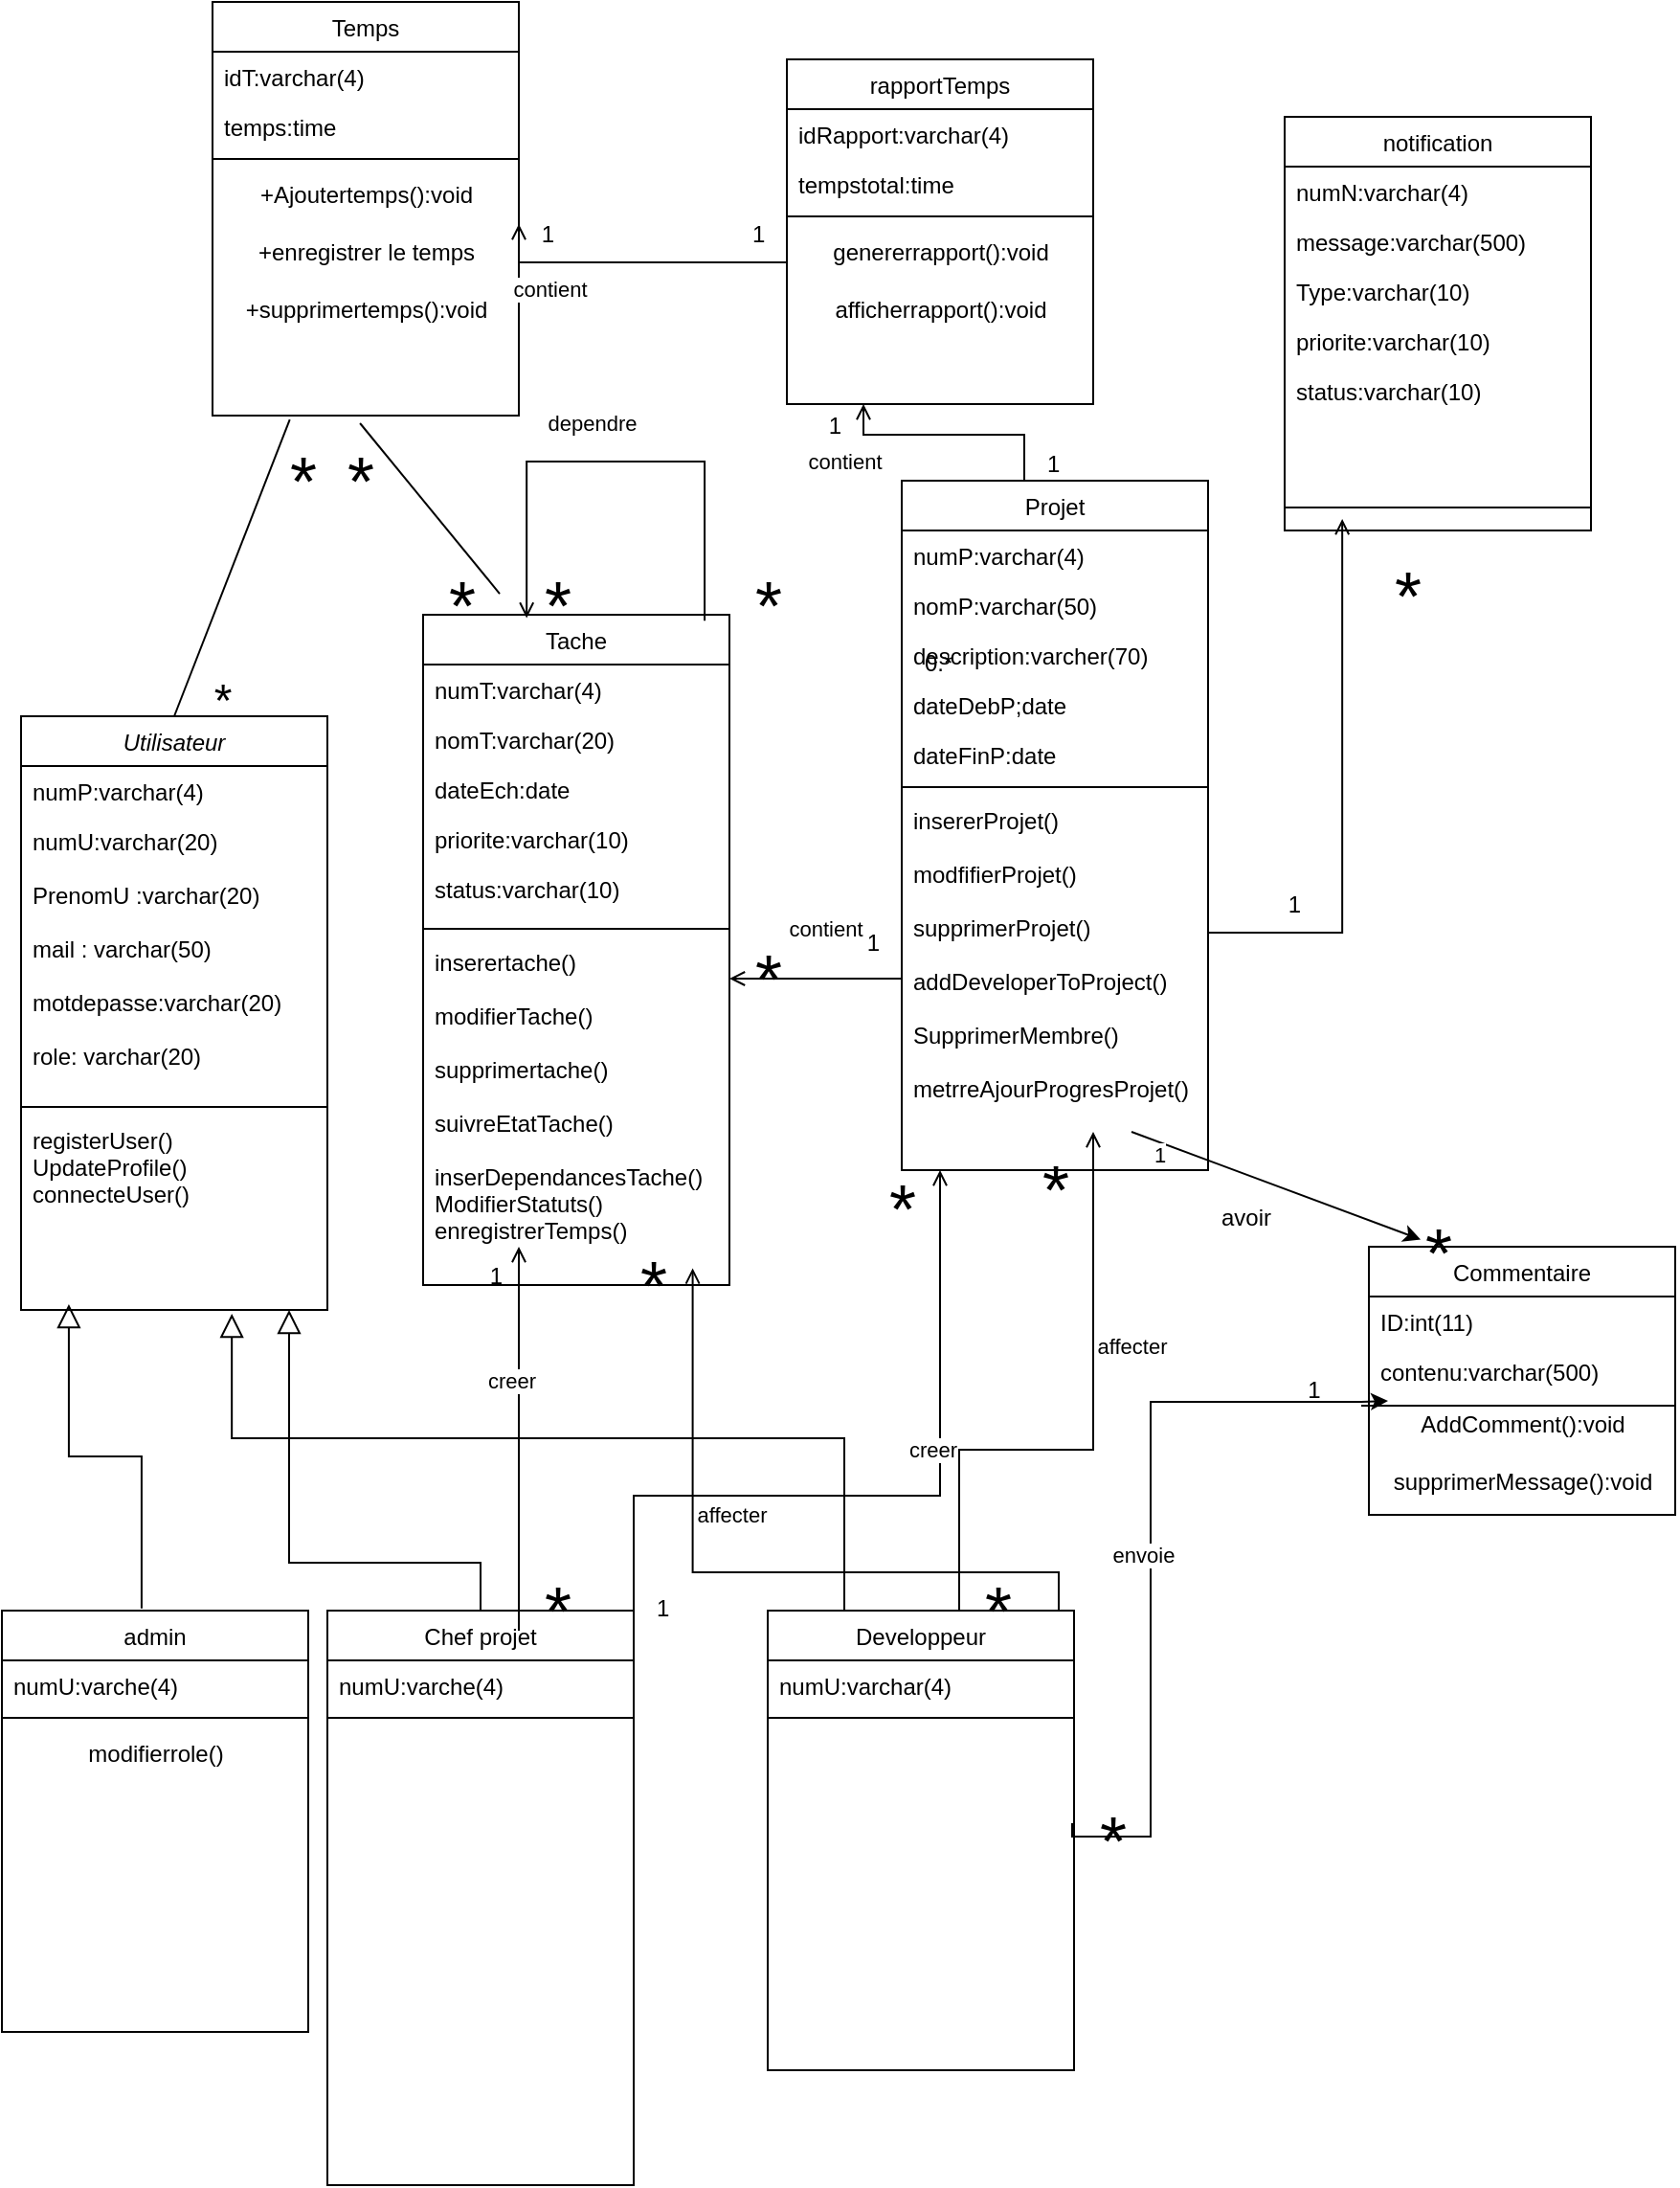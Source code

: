 <mxfile version="25.0.3">
  <diagram id="C5RBs43oDa-KdzZeNtuy" name="Page-1">
    <mxGraphModel dx="3363" dy="2614" grid="1" gridSize="10" guides="1" tooltips="1" connect="1" arrows="1" fold="1" page="1" pageScale="1" pageWidth="827" pageHeight="1169" math="0" shadow="0">
      <root>
        <mxCell id="WIyWlLk6GJQsqaUBKTNV-0" />
        <mxCell id="WIyWlLk6GJQsqaUBKTNV-1" parent="WIyWlLk6GJQsqaUBKTNV-0" />
        <mxCell id="zkfFHV4jXpPFQw0GAbJ--0" value="Utilisateur" style="swimlane;fontStyle=2;align=center;verticalAlign=top;childLayout=stackLayout;horizontal=1;startSize=26;horizontalStack=0;resizeParent=1;resizeLast=0;collapsible=1;marginBottom=0;rounded=0;shadow=0;strokeWidth=1;" parent="WIyWlLk6GJQsqaUBKTNV-1" vertex="1">
          <mxGeometry x="-610" y="73" width="160" height="310" as="geometry">
            <mxRectangle x="230" y="140" width="160" height="26" as="alternateBounds" />
          </mxGeometry>
        </mxCell>
        <mxCell id="zkfFHV4jXpPFQw0GAbJ--1" value="numP:varchar(4)" style="text;align=left;verticalAlign=top;spacingLeft=4;spacingRight=4;overflow=hidden;rotatable=0;points=[[0,0.5],[1,0.5]];portConstraint=eastwest;" parent="zkfFHV4jXpPFQw0GAbJ--0" vertex="1">
          <mxGeometry y="26" width="160" height="26" as="geometry" />
        </mxCell>
        <mxCell id="zkfFHV4jXpPFQw0GAbJ--3" value="numU:varchar(20)&#xa;&#xa;PrenomU :varchar(20)&#xa;&#xa;mail : varchar(50)&#xa;&#xa;motdepasse:varchar(20)&#xa;&#xa;role: varchar(20)&#xa;&#xa;&#xa;" style="text;align=left;verticalAlign=top;spacingLeft=4;spacingRight=4;overflow=hidden;rotatable=0;points=[[0,0.5],[1,0.5]];portConstraint=eastwest;rounded=0;shadow=0;html=0;" parent="zkfFHV4jXpPFQw0GAbJ--0" vertex="1">
          <mxGeometry y="52" width="160" height="148" as="geometry" />
        </mxCell>
        <mxCell id="zkfFHV4jXpPFQw0GAbJ--4" value="" style="line;html=1;strokeWidth=1;align=left;verticalAlign=middle;spacingTop=-1;spacingLeft=3;spacingRight=3;rotatable=0;labelPosition=right;points=[];portConstraint=eastwest;" parent="zkfFHV4jXpPFQw0GAbJ--0" vertex="1">
          <mxGeometry y="200" width="160" height="8" as="geometry" />
        </mxCell>
        <mxCell id="zkfFHV4jXpPFQw0GAbJ--5" value="registerUser()&#xa;UpdateProfile()&#xa;connecteUser()&#xa;" style="text;align=left;verticalAlign=top;spacingLeft=4;spacingRight=4;overflow=hidden;rotatable=0;points=[[0,0.5],[1,0.5]];portConstraint=eastwest;" parent="zkfFHV4jXpPFQw0GAbJ--0" vertex="1">
          <mxGeometry y="208" width="160" height="102" as="geometry" />
        </mxCell>
        <mxCell id="zkfFHV4jXpPFQw0GAbJ--6" value="Chef projet" style="swimlane;fontStyle=0;align=center;verticalAlign=top;childLayout=stackLayout;horizontal=1;startSize=26;horizontalStack=0;resizeParent=1;resizeLast=0;collapsible=1;marginBottom=0;rounded=0;shadow=0;strokeWidth=1;" parent="WIyWlLk6GJQsqaUBKTNV-1" vertex="1">
          <mxGeometry x="-450" y="540" width="160" height="300" as="geometry">
            <mxRectangle x="130" y="380" width="160" height="26" as="alternateBounds" />
          </mxGeometry>
        </mxCell>
        <mxCell id="zkfFHV4jXpPFQw0GAbJ--8" value="numU:varche(4)" style="text;align=left;verticalAlign=top;spacingLeft=4;spacingRight=4;overflow=hidden;rotatable=0;points=[[0,0.5],[1,0.5]];portConstraint=eastwest;rounded=0;shadow=0;html=0;" parent="zkfFHV4jXpPFQw0GAbJ--6" vertex="1">
          <mxGeometry y="26" width="160" height="26" as="geometry" />
        </mxCell>
        <mxCell id="zkfFHV4jXpPFQw0GAbJ--9" value="" style="line;html=1;strokeWidth=1;align=left;verticalAlign=middle;spacingTop=-1;spacingLeft=3;spacingRight=3;rotatable=0;labelPosition=right;points=[];portConstraint=eastwest;" parent="zkfFHV4jXpPFQw0GAbJ--6" vertex="1">
          <mxGeometry y="52" width="160" height="8" as="geometry" />
        </mxCell>
        <mxCell id="zkfFHV4jXpPFQw0GAbJ--12" value="" style="endArrow=block;endSize=10;endFill=0;shadow=0;strokeWidth=1;rounded=0;curved=0;edgeStyle=elbowEdgeStyle;elbow=vertical;" parent="WIyWlLk6GJQsqaUBKTNV-1" edge="1">
          <mxGeometry width="160" relative="1" as="geometry">
            <mxPoint x="-370" y="540" as="sourcePoint" />
            <mxPoint x="-470" y="383" as="targetPoint" />
            <Array as="points">
              <mxPoint x="200" y="515" />
            </Array>
          </mxGeometry>
        </mxCell>
        <mxCell id="zkfFHV4jXpPFQw0GAbJ--13" value="Developpeur" style="swimlane;fontStyle=0;align=center;verticalAlign=top;childLayout=stackLayout;horizontal=1;startSize=26;horizontalStack=0;resizeParent=1;resizeLast=0;collapsible=1;marginBottom=0;rounded=0;shadow=0;strokeWidth=1;" parent="WIyWlLk6GJQsqaUBKTNV-1" vertex="1">
          <mxGeometry x="-220" y="540" width="160" height="240" as="geometry">
            <mxRectangle x="340" y="380" width="170" height="26" as="alternateBounds" />
          </mxGeometry>
        </mxCell>
        <mxCell id="zkfFHV4jXpPFQw0GAbJ--14" value="numU:varchar(4)" style="text;align=left;verticalAlign=top;spacingLeft=4;spacingRight=4;overflow=hidden;rotatable=0;points=[[0,0.5],[1,0.5]];portConstraint=eastwest;" parent="zkfFHV4jXpPFQw0GAbJ--13" vertex="1">
          <mxGeometry y="26" width="160" height="26" as="geometry" />
        </mxCell>
        <mxCell id="zkfFHV4jXpPFQw0GAbJ--15" value="" style="line;html=1;strokeWidth=1;align=left;verticalAlign=middle;spacingTop=-1;spacingLeft=3;spacingRight=3;rotatable=0;labelPosition=right;points=[];portConstraint=eastwest;" parent="zkfFHV4jXpPFQw0GAbJ--13" vertex="1">
          <mxGeometry y="52" width="160" height="8" as="geometry" />
        </mxCell>
        <mxCell id="zkfFHV4jXpPFQw0GAbJ--16" value="" style="endArrow=block;endSize=10;endFill=0;shadow=0;strokeWidth=1;rounded=0;curved=0;edgeStyle=elbowEdgeStyle;elbow=vertical;entryX=0.688;entryY=1.02;entryDx=0;entryDy=0;entryPerimeter=0;" parent="WIyWlLk6GJQsqaUBKTNV-1" source="zkfFHV4jXpPFQw0GAbJ--13" target="zkfFHV4jXpPFQw0GAbJ--5" edge="1">
          <mxGeometry width="160" relative="1" as="geometry">
            <mxPoint x="210" y="373" as="sourcePoint" />
            <mxPoint x="310" y="271" as="targetPoint" />
            <Array as="points">
              <mxPoint x="-180" y="450" />
              <mxPoint x="290" y="420" />
            </Array>
          </mxGeometry>
        </mxCell>
        <mxCell id="zkfFHV4jXpPFQw0GAbJ--17" value="Projet" style="swimlane;fontStyle=0;align=center;verticalAlign=top;childLayout=stackLayout;horizontal=1;startSize=26;horizontalStack=0;resizeParent=1;resizeLast=0;collapsible=1;marginBottom=0;rounded=0;shadow=0;strokeWidth=1;" parent="WIyWlLk6GJQsqaUBKTNV-1" vertex="1">
          <mxGeometry x="-150" y="-50" width="160" height="360" as="geometry">
            <mxRectangle x="550" y="140" width="160" height="26" as="alternateBounds" />
          </mxGeometry>
        </mxCell>
        <mxCell id="zkfFHV4jXpPFQw0GAbJ--19" value="numP:varchar(4)&#xa;" style="text;align=left;verticalAlign=top;spacingLeft=4;spacingRight=4;overflow=hidden;rotatable=0;points=[[0,0.5],[1,0.5]];portConstraint=eastwest;rounded=0;shadow=0;html=0;" parent="zkfFHV4jXpPFQw0GAbJ--17" vertex="1">
          <mxGeometry y="26" width="160" height="26" as="geometry" />
        </mxCell>
        <mxCell id="zkfFHV4jXpPFQw0GAbJ--18" value="nomP:varchar(50)&#xa;" style="text;align=left;verticalAlign=top;spacingLeft=4;spacingRight=4;overflow=hidden;rotatable=0;points=[[0,0.5],[1,0.5]];portConstraint=eastwest;" parent="zkfFHV4jXpPFQw0GAbJ--17" vertex="1">
          <mxGeometry y="52" width="160" height="26" as="geometry" />
        </mxCell>
        <mxCell id="zkfFHV4jXpPFQw0GAbJ--20" value="description:varcher(70)" style="text;align=left;verticalAlign=top;spacingLeft=4;spacingRight=4;overflow=hidden;rotatable=0;points=[[0,0.5],[1,0.5]];portConstraint=eastwest;rounded=0;shadow=0;html=0;" parent="zkfFHV4jXpPFQw0GAbJ--17" vertex="1">
          <mxGeometry y="78" width="160" height="26" as="geometry" />
        </mxCell>
        <mxCell id="zkfFHV4jXpPFQw0GAbJ--21" value="dateDebP;date" style="text;align=left;verticalAlign=top;spacingLeft=4;spacingRight=4;overflow=hidden;rotatable=0;points=[[0,0.5],[1,0.5]];portConstraint=eastwest;rounded=0;shadow=0;html=0;" parent="zkfFHV4jXpPFQw0GAbJ--17" vertex="1">
          <mxGeometry y="104" width="160" height="26" as="geometry" />
        </mxCell>
        <mxCell id="zkfFHV4jXpPFQw0GAbJ--22" value="dateFinP:date" style="text;align=left;verticalAlign=top;spacingLeft=4;spacingRight=4;overflow=hidden;rotatable=0;points=[[0,0.5],[1,0.5]];portConstraint=eastwest;rounded=0;shadow=0;html=0;" parent="zkfFHV4jXpPFQw0GAbJ--17" vertex="1">
          <mxGeometry y="130" width="160" height="26" as="geometry" />
        </mxCell>
        <mxCell id="zkfFHV4jXpPFQw0GAbJ--23" value="" style="line;html=1;strokeWidth=1;align=left;verticalAlign=middle;spacingTop=-1;spacingLeft=3;spacingRight=3;rotatable=0;labelPosition=right;points=[];portConstraint=eastwest;" parent="zkfFHV4jXpPFQw0GAbJ--17" vertex="1">
          <mxGeometry y="156" width="160" height="8" as="geometry" />
        </mxCell>
        <mxCell id="C4UMS-F8YCJd4OorJaOU-111" value="insererProjet()&#xa;&#xa;modfifierProjet()&#xa;&#xa;supprimerProjet()&#xa;&#xa;addDeveloperToProject()&#xa;&#xa;SupprimerMembre()&#xa;&#xa;metrreAjourProgresProjet()&#xa;&#xa;&#xa;&#xa;&#xa;&#xa;&#xa;&#xa;&#xa;&#xa;&#xa;" style="text;align=left;verticalAlign=top;spacingLeft=4;spacingRight=4;overflow=hidden;rotatable=0;points=[[0,0.5],[1,0.5]];portConstraint=eastwest;" parent="zkfFHV4jXpPFQw0GAbJ--17" vertex="1">
          <mxGeometry y="164" width="160" height="196" as="geometry" />
        </mxCell>
        <mxCell id="zkfFHV4jXpPFQw0GAbJ--26" value="" style="endArrow=open;shadow=0;strokeWidth=1;rounded=0;curved=0;endFill=1;edgeStyle=elbowEdgeStyle;elbow=vertical;exitX=1;exitY=0.091;exitDx=0;exitDy=0;exitPerimeter=0;" parent="WIyWlLk6GJQsqaUBKTNV-1" source="zkfFHV4jXpPFQw0GAbJ--6" target="zkfFHV4jXpPFQw0GAbJ--17" edge="1">
          <mxGeometry x="0.5" y="41" relative="1" as="geometry">
            <mxPoint x="330" y="550" as="sourcePoint" />
            <mxPoint x="540" y="192" as="targetPoint" />
            <mxPoint x="-40" y="32" as="offset" />
            <Array as="points">
              <mxPoint x="-130" y="480" />
              <mxPoint x="80" y="330" />
              <mxPoint x="530" y="430" />
            </Array>
          </mxGeometry>
        </mxCell>
        <mxCell id="zkfFHV4jXpPFQw0GAbJ--27" value="1" style="resizable=0;align=left;verticalAlign=bottom;labelBackgroundColor=none;fontSize=12;" parent="zkfFHV4jXpPFQw0GAbJ--26" connectable="0" vertex="1">
          <mxGeometry x="-1" relative="1" as="geometry">
            <mxPoint x="10" y="-20" as="offset" />
          </mxGeometry>
        </mxCell>
        <mxCell id="C4UMS-F8YCJd4OorJaOU-14" value="creer" style="edgeLabel;html=1;align=center;verticalAlign=middle;resizable=0;points=[];" parent="zkfFHV4jXpPFQw0GAbJ--26" vertex="1" connectable="0">
          <mxGeometry x="0.303" y="4" relative="1" as="geometry">
            <mxPoint as="offset" />
          </mxGeometry>
        </mxCell>
        <mxCell id="C4UMS-F8YCJd4OorJaOU-5" value="admin" style="swimlane;fontStyle=0;align=center;verticalAlign=top;childLayout=stackLayout;horizontal=1;startSize=26;horizontalStack=0;resizeParent=1;resizeLast=0;collapsible=1;marginBottom=0;rounded=0;shadow=0;strokeWidth=1;" parent="WIyWlLk6GJQsqaUBKTNV-1" vertex="1">
          <mxGeometry x="-620" y="540" width="160" height="220" as="geometry">
            <mxRectangle x="130" y="380" width="160" height="26" as="alternateBounds" />
          </mxGeometry>
        </mxCell>
        <mxCell id="C4UMS-F8YCJd4OorJaOU-6" value="numU:varche(4)" style="text;align=left;verticalAlign=top;spacingLeft=4;spacingRight=4;overflow=hidden;rotatable=0;points=[[0,0.5],[1,0.5]];portConstraint=eastwest;rounded=0;shadow=0;html=0;" parent="C4UMS-F8YCJd4OorJaOU-5" vertex="1">
          <mxGeometry y="26" width="160" height="26" as="geometry" />
        </mxCell>
        <mxCell id="C4UMS-F8YCJd4OorJaOU-7" value="" style="line;html=1;strokeWidth=1;align=left;verticalAlign=middle;spacingTop=-1;spacingLeft=3;spacingRight=3;rotatable=0;labelPosition=right;points=[];portConstraint=eastwest;" parent="C4UMS-F8YCJd4OorJaOU-5" vertex="1">
          <mxGeometry y="52" width="160" height="8" as="geometry" />
        </mxCell>
        <mxCell id="ZdGvJILfiImhMNjiY4ll-1" value="modifierrole()" style="text;html=1;align=center;verticalAlign=middle;resizable=0;points=[];autosize=1;strokeColor=none;fillColor=none;" vertex="1" parent="C4UMS-F8YCJd4OorJaOU-5">
          <mxGeometry y="60" width="160" height="30" as="geometry" />
        </mxCell>
        <mxCell id="C4UMS-F8YCJd4OorJaOU-9" value="" style="endArrow=block;endSize=10;endFill=0;shadow=0;strokeWidth=1;rounded=0;curved=0;edgeStyle=elbowEdgeStyle;elbow=vertical;entryX=0.156;entryY=0.971;entryDx=0;entryDy=0;entryPerimeter=0;exitX=0.456;exitY=-0.005;exitDx=0;exitDy=0;exitPerimeter=0;" parent="WIyWlLk6GJQsqaUBKTNV-1" source="C4UMS-F8YCJd4OorJaOU-5" target="zkfFHV4jXpPFQw0GAbJ--5" edge="1">
          <mxGeometry width="160" relative="1" as="geometry">
            <mxPoint x="-440" y="540" as="sourcePoint" />
            <mxPoint x="120" y="430" as="targetPoint" />
          </mxGeometry>
        </mxCell>
        <mxCell id="C4UMS-F8YCJd4OorJaOU-22" value="" style="endArrow=open;shadow=0;strokeWidth=1;rounded=0;curved=0;endFill=1;edgeStyle=elbowEdgeStyle;elbow=vertical;" parent="WIyWlLk6GJQsqaUBKTNV-1" edge="1">
          <mxGeometry x="0.5" y="41" relative="1" as="geometry">
            <mxPoint x="-120" y="540" as="sourcePoint" />
            <mxPoint x="-50" y="290" as="targetPoint" />
            <mxPoint x="-40" y="32" as="offset" />
            <Array as="points">
              <mxPoint x="-60" y="456" />
            </Array>
          </mxGeometry>
        </mxCell>
        <mxCell id="C4UMS-F8YCJd4OorJaOU-25" value="affecter" style="edgeLabel;html=1;align=center;verticalAlign=middle;resizable=0;points=[];" parent="C4UMS-F8YCJd4OorJaOU-22" vertex="1" connectable="0">
          <mxGeometry x="0.303" y="4" relative="1" as="geometry">
            <mxPoint x="24" as="offset" />
          </mxGeometry>
        </mxCell>
        <mxCell id="C4UMS-F8YCJd4OorJaOU-28" value="Tache" style="swimlane;fontStyle=0;align=center;verticalAlign=top;childLayout=stackLayout;horizontal=1;startSize=26;horizontalStack=0;resizeParent=1;resizeLast=0;collapsible=1;marginBottom=0;rounded=0;shadow=0;strokeWidth=1;" parent="WIyWlLk6GJQsqaUBKTNV-1" vertex="1">
          <mxGeometry x="-400" y="20" width="160" height="350" as="geometry">
            <mxRectangle x="550" y="140" width="160" height="26" as="alternateBounds" />
          </mxGeometry>
        </mxCell>
        <mxCell id="C4UMS-F8YCJd4OorJaOU-29" value="numT:varchar(4)&#xa;" style="text;align=left;verticalAlign=top;spacingLeft=4;spacingRight=4;overflow=hidden;rotatable=0;points=[[0,0.5],[1,0.5]];portConstraint=eastwest;rounded=0;shadow=0;html=0;" parent="C4UMS-F8YCJd4OorJaOU-28" vertex="1">
          <mxGeometry y="26" width="160" height="26" as="geometry" />
        </mxCell>
        <mxCell id="C4UMS-F8YCJd4OorJaOU-30" value="nomT:varchar(20)&#xa;" style="text;align=left;verticalAlign=top;spacingLeft=4;spacingRight=4;overflow=hidden;rotatable=0;points=[[0,0.5],[1,0.5]];portConstraint=eastwest;" parent="C4UMS-F8YCJd4OorJaOU-28" vertex="1">
          <mxGeometry y="52" width="160" height="26" as="geometry" />
        </mxCell>
        <mxCell id="C4UMS-F8YCJd4OorJaOU-31" value="dateEch:date" style="text;align=left;verticalAlign=top;spacingLeft=4;spacingRight=4;overflow=hidden;rotatable=0;points=[[0,0.5],[1,0.5]];portConstraint=eastwest;rounded=0;shadow=0;html=0;" parent="C4UMS-F8YCJd4OorJaOU-28" vertex="1">
          <mxGeometry y="78" width="160" height="26" as="geometry" />
        </mxCell>
        <mxCell id="C4UMS-F8YCJd4OorJaOU-32" value="priorite:varchar(10)" style="text;align=left;verticalAlign=top;spacingLeft=4;spacingRight=4;overflow=hidden;rotatable=0;points=[[0,0.5],[1,0.5]];portConstraint=eastwest;rounded=0;shadow=0;html=0;" parent="C4UMS-F8YCJd4OorJaOU-28" vertex="1">
          <mxGeometry y="104" width="160" height="26" as="geometry" />
        </mxCell>
        <mxCell id="C4UMS-F8YCJd4OorJaOU-33" value="status:varchar(10)&#xa;&#xa;" style="text;align=left;verticalAlign=top;spacingLeft=4;spacingRight=4;overflow=hidden;rotatable=0;points=[[0,0.5],[1,0.5]];portConstraint=eastwest;rounded=0;shadow=0;html=0;" parent="C4UMS-F8YCJd4OorJaOU-28" vertex="1">
          <mxGeometry y="130" width="160" height="30" as="geometry" />
        </mxCell>
        <mxCell id="C4UMS-F8YCJd4OorJaOU-34" value="" style="line;html=1;strokeWidth=1;align=left;verticalAlign=middle;spacingTop=-1;spacingLeft=3;spacingRight=3;rotatable=0;labelPosition=right;points=[];portConstraint=eastwest;" parent="C4UMS-F8YCJd4OorJaOU-28" vertex="1">
          <mxGeometry y="160" width="160" height="8" as="geometry" />
        </mxCell>
        <mxCell id="C4UMS-F8YCJd4OorJaOU-112" value="inserertache()&#xa;&#xa;modifierTache()&#xa;&#xa;supprimertache()&#xa;&#xa;suivreEtatTache()&#xa;&#xa;inserDependancesTache()&#xa;ModifierStatuts()&#xa;enregistrerTemps()&#xa;&#xa;&#xa;&#xa;&#xa;&#xa;&#xa;&#xa;&#xa;&#xa;&#xa;&#xa;&#xa;&#xa;&#xa;&#xa;" style="text;align=left;verticalAlign=top;spacingLeft=4;spacingRight=4;overflow=hidden;rotatable=0;points=[[0,0.5],[1,0.5]];portConstraint=eastwest;" parent="C4UMS-F8YCJd4OorJaOU-28" vertex="1">
          <mxGeometry y="168" width="160" height="172" as="geometry" />
        </mxCell>
        <mxCell id="C4UMS-F8YCJd4OorJaOU-36" style="edgeStyle=orthogonalEdgeStyle;rounded=0;orthogonalLoop=1;jettySize=auto;html=1;entryX=0;entryY=0.75;entryDx=0;entryDy=0;exitX=-0.025;exitY=0.767;exitDx=0;exitDy=0;exitPerimeter=0;" parent="WIyWlLk6GJQsqaUBKTNV-1" edge="1">
          <mxGeometry relative="1" as="geometry">
            <mxPoint x="104" y="430.5" as="targetPoint" />
            <mxPoint x="-61" y="651.01" as="sourcePoint" />
            <Array as="points">
              <mxPoint x="-61" y="658" />
              <mxPoint x="-20" y="658" />
              <mxPoint x="-20" y="431" />
              <mxPoint x="90" y="431" />
            </Array>
          </mxGeometry>
        </mxCell>
        <mxCell id="C4UMS-F8YCJd4OorJaOU-37" value="envoie " style="edgeLabel;html=1;align=center;verticalAlign=middle;resizable=0;points=[];" parent="C4UMS-F8YCJd4OorJaOU-36" vertex="1" connectable="0">
          <mxGeometry x="-0.021" y="4" relative="1" as="geometry">
            <mxPoint as="offset" />
          </mxGeometry>
        </mxCell>
        <mxCell id="C4UMS-F8YCJd4OorJaOU-38" value="notification" style="swimlane;fontStyle=0;align=center;verticalAlign=top;childLayout=stackLayout;horizontal=1;startSize=26;horizontalStack=0;resizeParent=1;resizeLast=0;collapsible=1;marginBottom=0;rounded=0;shadow=0;strokeWidth=1;" parent="WIyWlLk6GJQsqaUBKTNV-1" vertex="1">
          <mxGeometry x="50" y="-240" width="160" height="216" as="geometry">
            <mxRectangle x="550" y="140" width="160" height="26" as="alternateBounds" />
          </mxGeometry>
        </mxCell>
        <mxCell id="C4UMS-F8YCJd4OorJaOU-39" value="numN:varchar(4)&#xa;" style="text;align=left;verticalAlign=top;spacingLeft=4;spacingRight=4;overflow=hidden;rotatable=0;points=[[0,0.5],[1,0.5]];portConstraint=eastwest;rounded=0;shadow=0;html=0;" parent="C4UMS-F8YCJd4OorJaOU-38" vertex="1">
          <mxGeometry y="26" width="160" height="26" as="geometry" />
        </mxCell>
        <mxCell id="C4UMS-F8YCJd4OorJaOU-40" value="message:varchar(500)&#xa;" style="text;align=left;verticalAlign=top;spacingLeft=4;spacingRight=4;overflow=hidden;rotatable=0;points=[[0,0.5],[1,0.5]];portConstraint=eastwest;" parent="C4UMS-F8YCJd4OorJaOU-38" vertex="1">
          <mxGeometry y="52" width="160" height="26" as="geometry" />
        </mxCell>
        <mxCell id="C4UMS-F8YCJd4OorJaOU-41" value="Type:varchar(10)" style="text;align=left;verticalAlign=top;spacingLeft=4;spacingRight=4;overflow=hidden;rotatable=0;points=[[0,0.5],[1,0.5]];portConstraint=eastwest;rounded=0;shadow=0;html=0;" parent="C4UMS-F8YCJd4OorJaOU-38" vertex="1">
          <mxGeometry y="78" width="160" height="26" as="geometry" />
        </mxCell>
        <mxCell id="C4UMS-F8YCJd4OorJaOU-42" value="priorite:varchar(10)" style="text;align=left;verticalAlign=top;spacingLeft=4;spacingRight=4;overflow=hidden;rotatable=0;points=[[0,0.5],[1,0.5]];portConstraint=eastwest;rounded=0;shadow=0;html=0;" parent="C4UMS-F8YCJd4OorJaOU-38" vertex="1">
          <mxGeometry y="104" width="160" height="26" as="geometry" />
        </mxCell>
        <mxCell id="C4UMS-F8YCJd4OorJaOU-43" value="status:varchar(10)&#xa;&#xa;" style="text;align=left;verticalAlign=top;spacingLeft=4;spacingRight=4;overflow=hidden;rotatable=0;points=[[0,0.5],[1,0.5]];portConstraint=eastwest;rounded=0;shadow=0;html=0;" parent="C4UMS-F8YCJd4OorJaOU-38" vertex="1">
          <mxGeometry y="130" width="160" height="70" as="geometry" />
        </mxCell>
        <mxCell id="C4UMS-F8YCJd4OorJaOU-44" value="" style="line;html=1;strokeWidth=1;align=left;verticalAlign=middle;spacingTop=-1;spacingLeft=3;spacingRight=3;rotatable=0;labelPosition=right;points=[];portConstraint=eastwest;" parent="C4UMS-F8YCJd4OorJaOU-38" vertex="1">
          <mxGeometry y="200" width="160" height="8" as="geometry" />
        </mxCell>
        <mxCell id="C4UMS-F8YCJd4OorJaOU-64" value="1" style="text;html=1;align=center;verticalAlign=middle;resizable=0;points=[];autosize=1;strokeColor=none;fillColor=none;" parent="WIyWlLk6GJQsqaUBKTNV-1" vertex="1">
          <mxGeometry x="50" y="410" width="30" height="30" as="geometry" />
        </mxCell>
        <mxCell id="C4UMS-F8YCJd4OorJaOU-67" value="Commentaire" style="swimlane;fontStyle=0;align=center;verticalAlign=top;childLayout=stackLayout;horizontal=1;startSize=26;horizontalStack=0;resizeParent=1;resizeLast=0;collapsible=1;marginBottom=0;rounded=0;shadow=0;strokeWidth=1;" parent="WIyWlLk6GJQsqaUBKTNV-1" vertex="1">
          <mxGeometry x="94" y="350" width="160" height="140" as="geometry">
            <mxRectangle x="550" y="140" width="160" height="26" as="alternateBounds" />
          </mxGeometry>
        </mxCell>
        <mxCell id="C4UMS-F8YCJd4OorJaOU-68" value="ID:int(11)" style="text;align=left;verticalAlign=top;spacingLeft=4;spacingRight=4;overflow=hidden;rotatable=0;points=[[0,0.5],[1,0.5]];portConstraint=eastwest;rounded=0;shadow=0;html=0;" parent="C4UMS-F8YCJd4OorJaOU-67" vertex="1">
          <mxGeometry y="26" width="160" height="26" as="geometry" />
        </mxCell>
        <mxCell id="C4UMS-F8YCJd4OorJaOU-69" value="contenu:varchar(500)&#xa;" style="text;align=left;verticalAlign=top;spacingLeft=4;spacingRight=4;overflow=hidden;rotatable=0;points=[[0,0.5],[1,0.5]];portConstraint=eastwest;" parent="C4UMS-F8YCJd4OorJaOU-67" vertex="1">
          <mxGeometry y="52" width="160" height="26" as="geometry" />
        </mxCell>
        <mxCell id="C4UMS-F8YCJd4OorJaOU-118" value="&lt;div&gt;AddComment():void&lt;/div&gt;" style="text;html=1;align=center;verticalAlign=middle;resizable=0;points=[];autosize=1;strokeColor=none;fillColor=none;" parent="C4UMS-F8YCJd4OorJaOU-67" vertex="1">
          <mxGeometry y="78" width="160" height="30" as="geometry" />
        </mxCell>
        <mxCell id="C4UMS-F8YCJd4OorJaOU-120" value="supprimerMessage():void" style="text;html=1;align=center;verticalAlign=middle;resizable=0;points=[];autosize=1;strokeColor=none;fillColor=none;" parent="C4UMS-F8YCJd4OorJaOU-67" vertex="1">
          <mxGeometry y="108" width="160" height="30" as="geometry" />
        </mxCell>
        <mxCell id="C4UMS-F8YCJd4OorJaOU-81" value="" style="endArrow=classic;html=1;rounded=0;entryX=0.169;entryY=-0.027;entryDx=0;entryDy=0;entryPerimeter=0;" parent="WIyWlLk6GJQsqaUBKTNV-1" target="C4UMS-F8YCJd4OorJaOU-67" edge="1">
          <mxGeometry relative="1" as="geometry">
            <mxPoint x="-30" y="290" as="sourcePoint" />
            <mxPoint x="120" y="317.5" as="targetPoint" />
          </mxGeometry>
        </mxCell>
        <mxCell id="C4UMS-F8YCJd4OorJaOU-83" value="1" style="edgeLabel;resizable=0;html=1;;align=left;verticalAlign=bottom;" parent="C4UMS-F8YCJd4OorJaOU-81" connectable="0" vertex="1">
          <mxGeometry x="-1" relative="1" as="geometry">
            <mxPoint x="10" y="20" as="offset" />
          </mxGeometry>
        </mxCell>
        <mxCell id="C4UMS-F8YCJd4OorJaOU-87" value="avoir" style="text;strokeColor=none;align=center;fillColor=none;html=1;verticalAlign=middle;whiteSpace=wrap;rounded=0;" parent="WIyWlLk6GJQsqaUBKTNV-1" vertex="1">
          <mxGeometry y="320" width="60" height="30" as="geometry" />
        </mxCell>
        <mxCell id="C4UMS-F8YCJd4OorJaOU-94" value="" style="endArrow=open;shadow=0;strokeWidth=1;rounded=0;curved=0;endFill=1;edgeStyle=elbowEdgeStyle;elbow=vertical;exitX=1;exitY=0.091;exitDx=0;exitDy=0;exitPerimeter=0;" parent="WIyWlLk6GJQsqaUBKTNV-1" edge="1">
          <mxGeometry x="0.5" y="41" relative="1" as="geometry">
            <mxPoint x="-350" y="550.5" as="sourcePoint" />
            <mxPoint x="-350" y="350" as="targetPoint" />
            <mxPoint x="-40" y="32" as="offset" />
            <Array as="points">
              <mxPoint x="-190" y="470.5" />
              <mxPoint x="20" y="320.5" />
              <mxPoint x="470" y="420.5" />
            </Array>
          </mxGeometry>
        </mxCell>
        <mxCell id="C4UMS-F8YCJd4OorJaOU-96" value="1" style="resizable=0;align=right;verticalAlign=bottom;labelBackgroundColor=none;fontSize=12;" parent="C4UMS-F8YCJd4OorJaOU-94" connectable="0" vertex="1">
          <mxGeometry x="1" relative="1" as="geometry">
            <mxPoint x="-7" y="24" as="offset" />
          </mxGeometry>
        </mxCell>
        <mxCell id="C4UMS-F8YCJd4OorJaOU-97" value="creer" style="edgeLabel;html=1;align=center;verticalAlign=middle;resizable=0;points=[];" parent="C4UMS-F8YCJd4OorJaOU-94" vertex="1" connectable="0">
          <mxGeometry x="0.303" y="4" relative="1" as="geometry">
            <mxPoint as="offset" />
          </mxGeometry>
        </mxCell>
        <mxCell id="C4UMS-F8YCJd4OorJaOU-98" value="" style="endArrow=open;shadow=0;strokeWidth=1;rounded=0;curved=0;endFill=1;edgeStyle=elbowEdgeStyle;elbow=vertical;exitX=0;exitY=0.769;exitDx=0;exitDy=0;exitPerimeter=0;" parent="WIyWlLk6GJQsqaUBKTNV-1" source="zkfFHV4jXpPFQw0GAbJ--21" edge="1">
          <mxGeometry x="0.5" y="41" relative="1" as="geometry">
            <mxPoint x="-170" y="190" as="sourcePoint" />
            <mxPoint x="-240" y="210" as="targetPoint" />
            <mxPoint x="-40" y="32" as="offset" />
            <Array as="points">
              <mxPoint x="-200" y="210" />
              <mxPoint x="130" y="220.5" />
              <mxPoint x="580" y="320.5" />
            </Array>
          </mxGeometry>
        </mxCell>
        <mxCell id="C4UMS-F8YCJd4OorJaOU-99" value="0.*" style="resizable=0;align=left;verticalAlign=bottom;labelBackgroundColor=none;fontSize=12;" parent="C4UMS-F8YCJd4OorJaOU-98" connectable="0" vertex="1">
          <mxGeometry x="-1" relative="1" as="geometry">
            <mxPoint x="10" y="-20" as="offset" />
          </mxGeometry>
        </mxCell>
        <mxCell id="C4UMS-F8YCJd4OorJaOU-100" value="1" style="resizable=0;align=right;verticalAlign=bottom;labelBackgroundColor=none;fontSize=12;" parent="C4UMS-F8YCJd4OorJaOU-98" connectable="0" vertex="1">
          <mxGeometry x="1" relative="1" as="geometry">
            <mxPoint x="80" y="-10" as="offset" />
          </mxGeometry>
        </mxCell>
        <mxCell id="C4UMS-F8YCJd4OorJaOU-103" value="contient" style="edgeLabel;html=1;align=center;verticalAlign=middle;resizable=0;points=[];" parent="C4UMS-F8YCJd4OorJaOU-98" vertex="1" connectable="0">
          <mxGeometry x="-0.029" y="4" relative="1" as="geometry">
            <mxPoint x="-44" as="offset" />
          </mxGeometry>
        </mxCell>
        <mxCell id="C4UMS-F8YCJd4OorJaOU-105" value="" style="endArrow=open;shadow=0;strokeWidth=1;rounded=0;curved=0;endFill=1;edgeStyle=elbowEdgeStyle;elbow=vertical;entryX=0.338;entryY=0.005;entryDx=0;entryDy=0;entryPerimeter=0;exitX=0.919;exitY=0.009;exitDx=0;exitDy=0;exitPerimeter=0;" parent="WIyWlLk6GJQsqaUBKTNV-1" source="C4UMS-F8YCJd4OorJaOU-28" target="C4UMS-F8YCJd4OorJaOU-28" edge="1">
          <mxGeometry x="0.5" y="41" relative="1" as="geometry">
            <mxPoint x="-250" y="80" as="sourcePoint" />
            <mxPoint x="-340" y="63" as="targetPoint" />
            <mxPoint x="-40" y="32" as="offset" />
            <Array as="points">
              <mxPoint x="-310" y="-60" />
              <mxPoint x="-300" y="63" />
              <mxPoint x="30" y="73.5" />
              <mxPoint x="480" y="173.5" />
            </Array>
          </mxGeometry>
        </mxCell>
        <mxCell id="C4UMS-F8YCJd4OorJaOU-110" value="dependre" style="edgeLabel;html=1;align=center;verticalAlign=middle;resizable=0;points=[];" parent="C4UMS-F8YCJd4OorJaOU-105" vertex="1" connectable="0">
          <mxGeometry x="0.213" relative="1" as="geometry">
            <mxPoint x="14" y="-20" as="offset" />
          </mxGeometry>
        </mxCell>
        <mxCell id="C4UMS-F8YCJd4OorJaOU-114" value="" style="endArrow=none;html=1;rounded=0;" parent="WIyWlLk6GJQsqaUBKTNV-1" edge="1">
          <mxGeometry width="50" height="50" relative="1" as="geometry">
            <mxPoint x="90" y="433" as="sourcePoint" />
            <mxPoint x="254" y="433" as="targetPoint" />
          </mxGeometry>
        </mxCell>
        <mxCell id="C4UMS-F8YCJd4OorJaOU-121" value="Temps" style="swimlane;fontStyle=0;align=center;verticalAlign=top;childLayout=stackLayout;horizontal=1;startSize=26;horizontalStack=0;resizeParent=1;resizeLast=0;collapsible=1;marginBottom=0;rounded=0;shadow=0;strokeWidth=1;" parent="WIyWlLk6GJQsqaUBKTNV-1" vertex="1">
          <mxGeometry x="-510" y="-300" width="160" height="216" as="geometry">
            <mxRectangle x="550" y="140" width="160" height="26" as="alternateBounds" />
          </mxGeometry>
        </mxCell>
        <mxCell id="C4UMS-F8YCJd4OorJaOU-122" value="idT:varchar(4)&#xa;" style="text;align=left;verticalAlign=top;spacingLeft=4;spacingRight=4;overflow=hidden;rotatable=0;points=[[0,0.5],[1,0.5]];portConstraint=eastwest;rounded=0;shadow=0;html=0;" parent="C4UMS-F8YCJd4OorJaOU-121" vertex="1">
          <mxGeometry y="26" width="160" height="26" as="geometry" />
        </mxCell>
        <mxCell id="C4UMS-F8YCJd4OorJaOU-123" value="temps:time " style="text;align=left;verticalAlign=top;spacingLeft=4;spacingRight=4;overflow=hidden;rotatable=0;points=[[0,0.5],[1,0.5]];portConstraint=eastwest;" parent="C4UMS-F8YCJd4OorJaOU-121" vertex="1">
          <mxGeometry y="52" width="160" height="26" as="geometry" />
        </mxCell>
        <mxCell id="C4UMS-F8YCJd4OorJaOU-127" value="" style="line;html=1;strokeWidth=1;align=left;verticalAlign=middle;spacingTop=-1;spacingLeft=3;spacingRight=3;rotatable=0;labelPosition=right;points=[];portConstraint=eastwest;" parent="C4UMS-F8YCJd4OorJaOU-121" vertex="1">
          <mxGeometry y="78" width="160" height="8" as="geometry" />
        </mxCell>
        <mxCell id="C4UMS-F8YCJd4OorJaOU-129" value="+Ajoutertemps():void" style="text;html=1;align=center;verticalAlign=middle;resizable=0;points=[];autosize=1;strokeColor=none;fillColor=none;" parent="C4UMS-F8YCJd4OorJaOU-121" vertex="1">
          <mxGeometry y="86" width="160" height="30" as="geometry" />
        </mxCell>
        <mxCell id="C4UMS-F8YCJd4OorJaOU-130" value="+enregistrer le temps" style="text;html=1;align=center;verticalAlign=middle;resizable=0;points=[];autosize=1;strokeColor=none;fillColor=none;" parent="C4UMS-F8YCJd4OorJaOU-121" vertex="1">
          <mxGeometry y="116" width="160" height="30" as="geometry" />
        </mxCell>
        <mxCell id="C4UMS-F8YCJd4OorJaOU-137" value="+supprimertemps():void" style="text;html=1;align=center;verticalAlign=middle;resizable=0;points=[];autosize=1;strokeColor=none;fillColor=none;" parent="C4UMS-F8YCJd4OorJaOU-121" vertex="1">
          <mxGeometry y="146" width="160" height="30" as="geometry" />
        </mxCell>
        <mxCell id="C4UMS-F8YCJd4OorJaOU-138" value="" style="endArrow=none;html=1;rounded=0;exitX=0.081;exitY=-0.003;exitDx=0;exitDy=0;exitPerimeter=0;" parent="WIyWlLk6GJQsqaUBKTNV-1" edge="1">
          <mxGeometry width="50" height="50" relative="1" as="geometry">
            <mxPoint x="-360.0" y="9.01" as="sourcePoint" />
            <mxPoint x="-432.96" y="-80" as="targetPoint" />
            <Array as="points" />
          </mxGeometry>
        </mxCell>
        <mxCell id="C4UMS-F8YCJd4OorJaOU-139" value="&lt;font style=&quot;font-size: 36px;&quot;&gt;*&lt;/font&gt;" style="text;html=1;align=center;verticalAlign=middle;resizable=0;points=[];autosize=1;strokeColor=none;fillColor=none;" parent="WIyWlLk6GJQsqaUBKTNV-1" vertex="1">
          <mxGeometry x="-482.96" y="-80" width="40" height="60" as="geometry" />
        </mxCell>
        <mxCell id="C4UMS-F8YCJd4OorJaOU-141" value="" style="endArrow=none;html=1;rounded=0;entryX=0.333;entryY=-0.033;entryDx=0;entryDy=0;entryPerimeter=0;" parent="WIyWlLk6GJQsqaUBKTNV-1" target="C4UMS-F8YCJd4OorJaOU-139" edge="1">
          <mxGeometry width="50" height="50" relative="1" as="geometry">
            <mxPoint x="-530" y="73" as="sourcePoint" />
            <mxPoint x="-480" y="23" as="targetPoint" />
          </mxGeometry>
        </mxCell>
        <mxCell id="C4UMS-F8YCJd4OorJaOU-144" value="&lt;font style=&quot;font-size: 24px;&quot;&gt;*&lt;/font&gt;" style="text;html=1;align=center;verticalAlign=middle;resizable=0;points=[];autosize=1;strokeColor=none;fillColor=none;" parent="WIyWlLk6GJQsqaUBKTNV-1" vertex="1">
          <mxGeometry x="-520" y="45" width="30" height="40" as="geometry" />
        </mxCell>
        <mxCell id="C4UMS-F8YCJd4OorJaOU-145" value="rapportTemps" style="swimlane;fontStyle=0;align=center;verticalAlign=top;childLayout=stackLayout;horizontal=1;startSize=26;horizontalStack=0;resizeParent=1;resizeLast=0;collapsible=1;marginBottom=0;rounded=0;shadow=0;strokeWidth=1;" parent="WIyWlLk6GJQsqaUBKTNV-1" vertex="1">
          <mxGeometry x="-210" y="-270" width="160" height="180" as="geometry">
            <mxRectangle x="550" y="140" width="160" height="26" as="alternateBounds" />
          </mxGeometry>
        </mxCell>
        <mxCell id="C4UMS-F8YCJd4OorJaOU-146" value="idRapport:varchar(4)&#xa;" style="text;align=left;verticalAlign=top;spacingLeft=4;spacingRight=4;overflow=hidden;rotatable=0;points=[[0,0.5],[1,0.5]];portConstraint=eastwest;rounded=0;shadow=0;html=0;" parent="C4UMS-F8YCJd4OorJaOU-145" vertex="1">
          <mxGeometry y="26" width="160" height="26" as="geometry" />
        </mxCell>
        <mxCell id="C4UMS-F8YCJd4OorJaOU-147" value="tempstotal:time " style="text;align=left;verticalAlign=top;spacingLeft=4;spacingRight=4;overflow=hidden;rotatable=0;points=[[0,0.5],[1,0.5]];portConstraint=eastwest;" parent="C4UMS-F8YCJd4OorJaOU-145" vertex="1">
          <mxGeometry y="52" width="160" height="26" as="geometry" />
        </mxCell>
        <mxCell id="C4UMS-F8YCJd4OorJaOU-148" value="" style="line;html=1;strokeWidth=1;align=left;verticalAlign=middle;spacingTop=-1;spacingLeft=3;spacingRight=3;rotatable=0;labelPosition=right;points=[];portConstraint=eastwest;" parent="C4UMS-F8YCJd4OorJaOU-145" vertex="1">
          <mxGeometry y="78" width="160" height="8" as="geometry" />
        </mxCell>
        <mxCell id="C4UMS-F8YCJd4OorJaOU-155" value="genererrapport():void" style="text;html=1;align=center;verticalAlign=middle;resizable=0;points=[];autosize=1;strokeColor=none;fillColor=none;" parent="C4UMS-F8YCJd4OorJaOU-145" vertex="1">
          <mxGeometry y="86" width="160" height="30" as="geometry" />
        </mxCell>
        <mxCell id="C4UMS-F8YCJd4OorJaOU-156" value="afficherrapport():void" style="text;html=1;align=center;verticalAlign=middle;resizable=0;points=[];autosize=1;strokeColor=none;fillColor=none;" parent="C4UMS-F8YCJd4OorJaOU-145" vertex="1">
          <mxGeometry y="116" width="160" height="30" as="geometry" />
        </mxCell>
        <mxCell id="C4UMS-F8YCJd4OorJaOU-157" value="" style="endArrow=open;shadow=0;strokeWidth=1;rounded=0;curved=0;endFill=1;edgeStyle=elbowEdgeStyle;elbow=vertical;entryX=0.188;entryY=1.25;entryDx=0;entryDy=0;entryPerimeter=0;" parent="WIyWlLk6GJQsqaUBKTNV-1" target="C4UMS-F8YCJd4OorJaOU-44" edge="1">
          <mxGeometry x="0.5" y="41" relative="1" as="geometry">
            <mxPoint x="10" y="200" as="sourcePoint" />
            <mxPoint x="10" y="186" as="targetPoint" />
            <mxPoint x="-40" y="32" as="offset" />
            <Array as="points">
              <mxPoint x="50" y="186" />
              <mxPoint x="380" y="196.5" />
              <mxPoint x="830" y="296.5" />
            </Array>
          </mxGeometry>
        </mxCell>
        <mxCell id="C4UMS-F8YCJd4OorJaOU-159" value="1" style="resizable=0;align=right;verticalAlign=bottom;labelBackgroundColor=none;fontSize=12;" parent="C4UMS-F8YCJd4OorJaOU-157" connectable="0" vertex="1">
          <mxGeometry x="1" relative="1" as="geometry">
            <mxPoint x="-20" y="210" as="offset" />
          </mxGeometry>
        </mxCell>
        <mxCell id="C4UMS-F8YCJd4OorJaOU-161" value="&lt;font style=&quot;font-size: 36px;&quot;&gt;*&lt;/font&gt;" style="text;html=1;align=center;verticalAlign=middle;resizable=0;points=[];autosize=1;strokeColor=none;fillColor=none;" parent="WIyWlLk6GJQsqaUBKTNV-1" vertex="1">
          <mxGeometry x="94" y="-20" width="40" height="60" as="geometry" />
        </mxCell>
        <mxCell id="C4UMS-F8YCJd4OorJaOU-171" value="" style="endArrow=open;shadow=0;strokeWidth=1;rounded=0;curved=0;endFill=1;edgeStyle=elbowEdgeStyle;elbow=vertical;entryX=0.25;entryY=1;entryDx=0;entryDy=0;exitX=0.4;exitY=0;exitDx=0;exitDy=0;exitPerimeter=0;" parent="WIyWlLk6GJQsqaUBKTNV-1" source="zkfFHV4jXpPFQw0GAbJ--17" target="C4UMS-F8YCJd4OorJaOU-145" edge="1">
          <mxGeometry x="0.5" y="41" relative="1" as="geometry">
            <mxPoint x="-80" y="-74" as="sourcePoint" />
            <mxPoint x="-170" y="-74" as="targetPoint" />
            <mxPoint x="-40" y="32" as="offset" />
            <Array as="points">
              <mxPoint x="-130" y="-74" />
              <mxPoint x="200" y="-63.5" />
              <mxPoint x="650" y="36.5" />
            </Array>
          </mxGeometry>
        </mxCell>
        <mxCell id="C4UMS-F8YCJd4OorJaOU-172" value="1" style="resizable=0;align=left;verticalAlign=bottom;labelBackgroundColor=none;fontSize=12;" parent="C4UMS-F8YCJd4OorJaOU-171" connectable="0" vertex="1">
          <mxGeometry x="-1" relative="1" as="geometry">
            <mxPoint x="10" as="offset" />
          </mxGeometry>
        </mxCell>
        <mxCell id="C4UMS-F8YCJd4OorJaOU-173" value="1" style="resizable=0;align=right;verticalAlign=bottom;labelBackgroundColor=none;fontSize=12;" parent="C4UMS-F8YCJd4OorJaOU-171" connectable="0" vertex="1">
          <mxGeometry x="1" relative="1" as="geometry">
            <mxPoint x="-10" y="20" as="offset" />
          </mxGeometry>
        </mxCell>
        <mxCell id="C4UMS-F8YCJd4OorJaOU-174" value="contient" style="edgeLabel;html=1;align=center;verticalAlign=middle;resizable=0;points=[];" parent="C4UMS-F8YCJd4OorJaOU-171" vertex="1" connectable="0">
          <mxGeometry x="-0.029" y="4" relative="1" as="geometry">
            <mxPoint x="-58" y="10" as="offset" />
          </mxGeometry>
        </mxCell>
        <mxCell id="C4UMS-F8YCJd4OorJaOU-176" value="" style="endArrow=open;shadow=0;strokeWidth=1;rounded=0;curved=0;endFill=1;edgeStyle=elbowEdgeStyle;elbow=vertical;entryX=1;entryY=0;entryDx=0;entryDy=0;exitX=0;exitY=0.4;exitDx=0;exitDy=0;exitPerimeter=0;entryPerimeter=0;" parent="WIyWlLk6GJQsqaUBKTNV-1" source="C4UMS-F8YCJd4OorJaOU-156" target="C4UMS-F8YCJd4OorJaOU-130" edge="1">
          <mxGeometry x="0.5" y="41" relative="1" as="geometry">
            <mxPoint x="-246" y="-140" as="sourcePoint" />
            <mxPoint x="-330" y="-180" as="targetPoint" />
            <mxPoint x="-40" y="32" as="offset" />
            <Array as="points">
              <mxPoint x="-290" y="-164" />
              <mxPoint x="40" y="-153.5" />
              <mxPoint x="490" y="-53.5" />
            </Array>
          </mxGeometry>
        </mxCell>
        <mxCell id="C4UMS-F8YCJd4OorJaOU-177" value="1" style="resizable=0;align=left;verticalAlign=bottom;labelBackgroundColor=none;fontSize=12;" parent="C4UMS-F8YCJd4OorJaOU-176" connectable="0" vertex="1">
          <mxGeometry x="-1" relative="1" as="geometry">
            <mxPoint x="-20" y="-28" as="offset" />
          </mxGeometry>
        </mxCell>
        <mxCell id="C4UMS-F8YCJd4OorJaOU-178" value="1" style="resizable=0;align=right;verticalAlign=bottom;labelBackgroundColor=none;fontSize=12;" parent="C4UMS-F8YCJd4OorJaOU-176" connectable="0" vertex="1">
          <mxGeometry x="1" relative="1" as="geometry">
            <mxPoint x="20" y="14" as="offset" />
          </mxGeometry>
        </mxCell>
        <mxCell id="C4UMS-F8YCJd4OorJaOU-179" value="contient" style="edgeLabel;html=1;align=center;verticalAlign=middle;resizable=0;points=[];" parent="C4UMS-F8YCJd4OorJaOU-176" vertex="1" connectable="0">
          <mxGeometry x="-0.029" y="4" relative="1" as="geometry">
            <mxPoint x="-58" y="10" as="offset" />
          </mxGeometry>
        </mxCell>
        <mxCell id="CriN_yEQk1uNqplosvwq-0" value="" style="endArrow=open;shadow=0;strokeWidth=1;rounded=0;curved=0;endFill=1;edgeStyle=elbowEdgeStyle;elbow=vertical;entryX=0.88;entryY=1.007;entryDx=0;entryDy=0;entryPerimeter=0;" parent="WIyWlLk6GJQsqaUBKTNV-1" target="C4UMS-F8YCJd4OorJaOU-112" edge="1">
          <mxGeometry x="0.5" y="41" relative="1" as="geometry">
            <mxPoint x="-68" y="540" as="sourcePoint" />
            <mxPoint x="-260.0" y="340" as="targetPoint" />
            <mxPoint x="-40" y="32" as="offset" />
            <Array as="points">
              <mxPoint x="-148.08" y="520" />
              <mxPoint x="-8.08" y="466" />
            </Array>
          </mxGeometry>
        </mxCell>
        <mxCell id="CriN_yEQk1uNqplosvwq-3" value="affecter" style="edgeLabel;html=1;align=center;verticalAlign=middle;resizable=0;points=[];" parent="CriN_yEQk1uNqplosvwq-0" vertex="1" connectable="0">
          <mxGeometry x="0.303" y="4" relative="1" as="geometry">
            <mxPoint x="24" as="offset" />
          </mxGeometry>
        </mxCell>
        <mxCell id="CriN_yEQk1uNqplosvwq-4" value="&lt;font style=&quot;font-size: 36px;&quot;&gt;*&lt;/font&gt;" style="text;html=1;align=center;verticalAlign=middle;resizable=0;points=[];autosize=1;strokeColor=none;fillColor=none;" parent="WIyWlLk6GJQsqaUBKTNV-1" vertex="1">
          <mxGeometry x="110" y="323" width="40" height="60" as="geometry" />
        </mxCell>
        <mxCell id="CriN_yEQk1uNqplosvwq-6" value="&lt;font style=&quot;font-size: 36px;&quot;&gt;*&lt;/font&gt;" style="text;html=1;align=center;verticalAlign=middle;resizable=0;points=[];autosize=1;strokeColor=none;fillColor=none;" parent="WIyWlLk6GJQsqaUBKTNV-1" vertex="1">
          <mxGeometry x="-90" y="290" width="40" height="60" as="geometry" />
        </mxCell>
        <mxCell id="CriN_yEQk1uNqplosvwq-7" value="&lt;font style=&quot;font-size: 36px;&quot;&gt;*&lt;/font&gt;" style="text;html=1;align=center;verticalAlign=middle;resizable=0;points=[];autosize=1;strokeColor=none;fillColor=none;" parent="WIyWlLk6GJQsqaUBKTNV-1" vertex="1">
          <mxGeometry x="-170" y="300" width="40" height="60" as="geometry" />
        </mxCell>
        <mxCell id="CriN_yEQk1uNqplosvwq-8" value="&lt;font style=&quot;font-size: 36px;&quot;&gt;*&lt;/font&gt;" style="text;html=1;align=center;verticalAlign=middle;resizable=0;points=[];autosize=1;strokeColor=none;fillColor=none;" parent="WIyWlLk6GJQsqaUBKTNV-1" vertex="1">
          <mxGeometry x="-120" y="510" width="40" height="60" as="geometry" />
        </mxCell>
        <mxCell id="CriN_yEQk1uNqplosvwq-9" value="&lt;font style=&quot;font-size: 36px;&quot;&gt;*&lt;/font&gt;" style="text;html=1;align=center;verticalAlign=middle;resizable=0;points=[];autosize=1;strokeColor=none;fillColor=none;" parent="WIyWlLk6GJQsqaUBKTNV-1" vertex="1">
          <mxGeometry x="-60" y="630" width="40" height="60" as="geometry" />
        </mxCell>
        <mxCell id="CriN_yEQk1uNqplosvwq-10" value="&lt;font style=&quot;font-size: 36px;&quot;&gt;*&lt;/font&gt;" style="text;html=1;align=center;verticalAlign=middle;resizable=0;points=[];autosize=1;strokeColor=none;fillColor=none;" parent="WIyWlLk6GJQsqaUBKTNV-1" vertex="1">
          <mxGeometry x="-350" y="510" width="40" height="60" as="geometry" />
        </mxCell>
        <mxCell id="CriN_yEQk1uNqplosvwq-11" value="&lt;font style=&quot;font-size: 36px;&quot;&gt;*&lt;/font&gt;" style="text;html=1;align=center;verticalAlign=middle;resizable=0;points=[];autosize=1;strokeColor=none;fillColor=none;" parent="WIyWlLk6GJQsqaUBKTNV-1" vertex="1">
          <mxGeometry x="-300" y="340" width="40" height="60" as="geometry" />
        </mxCell>
        <mxCell id="CriN_yEQk1uNqplosvwq-12" value="&lt;font style=&quot;font-size: 36px;&quot;&gt;*&lt;/font&gt;" style="text;html=1;align=center;verticalAlign=middle;resizable=0;points=[];autosize=1;strokeColor=none;fillColor=none;" parent="WIyWlLk6GJQsqaUBKTNV-1" vertex="1">
          <mxGeometry x="-400" y="-15" width="40" height="60" as="geometry" />
        </mxCell>
        <mxCell id="CriN_yEQk1uNqplosvwq-13" value="&lt;font style=&quot;font-size: 36px;&quot;&gt;*&lt;/font&gt;" style="text;html=1;align=center;verticalAlign=middle;resizable=0;points=[];autosize=1;strokeColor=none;fillColor=none;" parent="WIyWlLk6GJQsqaUBKTNV-1" vertex="1">
          <mxGeometry x="-350" y="-15" width="40" height="60" as="geometry" />
        </mxCell>
        <mxCell id="CriN_yEQk1uNqplosvwq-14" value="&lt;font style=&quot;font-size: 36px;&quot;&gt;*&lt;/font&gt;" style="text;html=1;align=center;verticalAlign=middle;resizable=0;points=[];autosize=1;strokeColor=none;fillColor=none;" parent="WIyWlLk6GJQsqaUBKTNV-1" vertex="1">
          <mxGeometry x="-453" y="-80" width="40" height="60" as="geometry" />
        </mxCell>
        <mxCell id="CriN_yEQk1uNqplosvwq-15" value="&lt;font style=&quot;font-size: 36px;&quot;&gt;*&lt;/font&gt;" style="text;html=1;align=center;verticalAlign=middle;resizable=0;points=[];autosize=1;strokeColor=none;fillColor=none;" parent="WIyWlLk6GJQsqaUBKTNV-1" vertex="1">
          <mxGeometry x="-240" y="180" width="40" height="60" as="geometry" />
        </mxCell>
        <mxCell id="CriN_yEQk1uNqplosvwq-16" value="&lt;font style=&quot;font-size: 36px;&quot;&gt;*&lt;/font&gt;" style="text;html=1;align=center;verticalAlign=middle;resizable=0;points=[];autosize=1;strokeColor=none;fillColor=none;" parent="WIyWlLk6GJQsqaUBKTNV-1" vertex="1">
          <mxGeometry x="-240" y="-15" width="40" height="60" as="geometry" />
        </mxCell>
      </root>
    </mxGraphModel>
  </diagram>
</mxfile>
